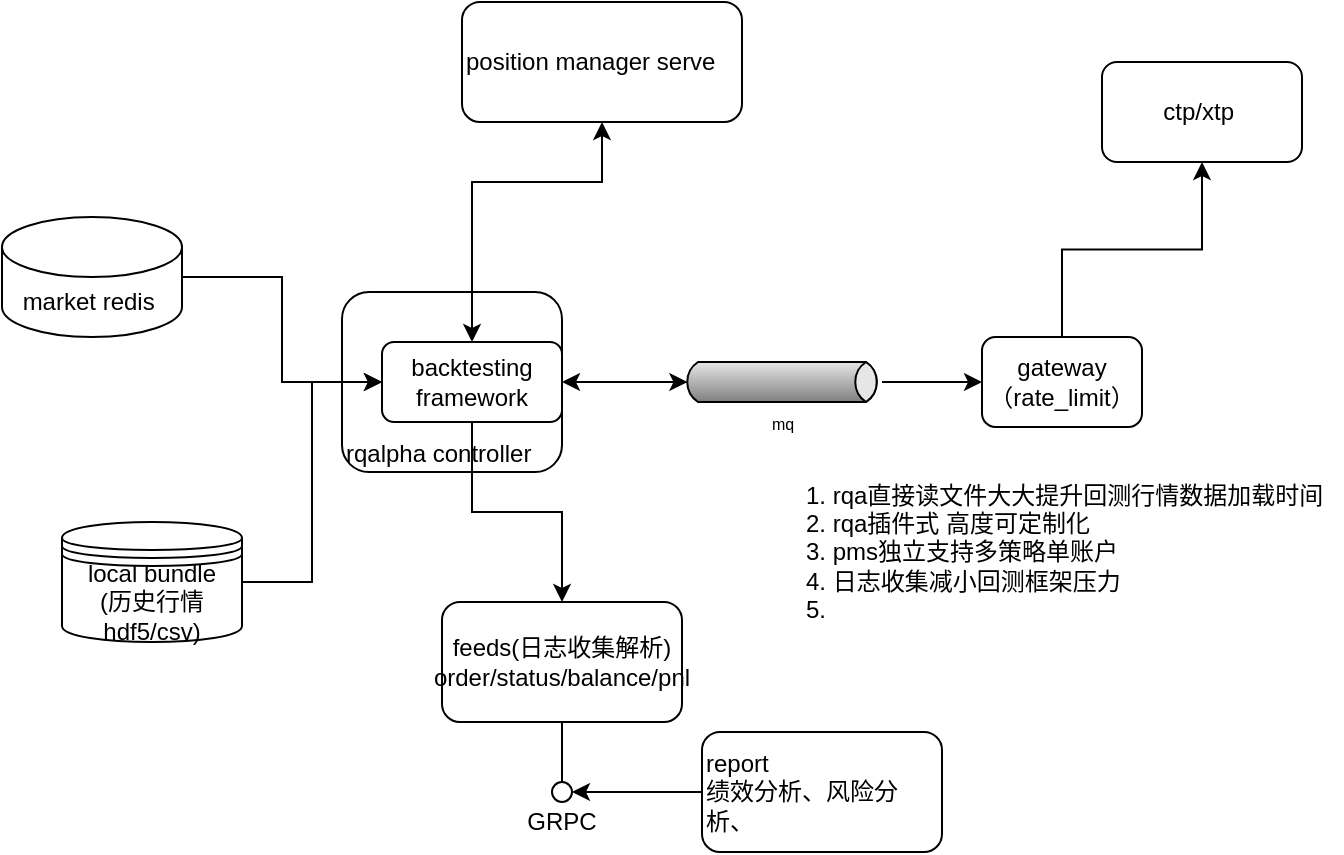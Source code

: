 <mxfile version="14.6.13" type="github">
  <diagram id="LbgJ2c9QYQZxwTp2DWUs" name="第 1 页">
    <mxGraphModel dx="1422" dy="762" grid="1" gridSize="10" guides="1" tooltips="1" connect="1" arrows="1" fold="1" page="1" pageScale="1" pageWidth="827" pageHeight="1169" math="0" shadow="0">
      <root>
        <mxCell id="0" />
        <mxCell id="1" parent="0" />
        <mxCell id="CKGwr8iKtlh2cWjCqH39-9" value="local bundle&lt;br&gt;(历史行情hdf5/csv)" style="shape=datastore;whiteSpace=wrap;html=1;" vertex="1" parent="1">
          <mxGeometry x="80" y="490" width="90" height="60" as="geometry" />
        </mxCell>
        <mxCell id="CKGwr8iKtlh2cWjCqH39-12" value="" style="group;verticalAlign=bottom;" vertex="1" connectable="0" parent="1">
          <mxGeometry x="230" y="370" width="110" height="90" as="geometry" />
        </mxCell>
        <mxCell id="CKGwr8iKtlh2cWjCqH39-8" value="rqalpha controller" style="rounded=1;whiteSpace=wrap;html=1;align=left;verticalAlign=bottom;" vertex="1" parent="CKGwr8iKtlh2cWjCqH39-12">
          <mxGeometry x="-10" y="5" width="110" height="90" as="geometry" />
        </mxCell>
        <mxCell id="CKGwr8iKtlh2cWjCqH39-1" value=" backtesting framework" style="rounded=1;whiteSpace=wrap;html=1;" vertex="1" parent="CKGwr8iKtlh2cWjCqH39-12">
          <mxGeometry x="10" y="30" width="90" height="40" as="geometry" />
        </mxCell>
        <mxCell id="CKGwr8iKtlh2cWjCqH39-23" style="edgeStyle=orthogonalEdgeStyle;rounded=0;orthogonalLoop=1;jettySize=auto;html=1;exitX=0.5;exitY=1;exitDx=0;exitDy=0;startArrow=classic;startFill=1;endArrow=none;endFill=0;" edge="1" parent="CKGwr8iKtlh2cWjCqH39-12" source="CKGwr8iKtlh2cWjCqH39-8" target="CKGwr8iKtlh2cWjCqH39-8">
          <mxGeometry relative="1" as="geometry" />
        </mxCell>
        <mxCell id="CKGwr8iKtlh2cWjCqH39-14" value="position manager serve" style="rounded=1;whiteSpace=wrap;html=1;align=left;" vertex="1" parent="1">
          <mxGeometry x="280" y="230" width="140" height="60" as="geometry" />
        </mxCell>
        <mxCell id="CKGwr8iKtlh2cWjCqH39-15" style="edgeStyle=orthogonalEdgeStyle;rounded=0;orthogonalLoop=1;jettySize=auto;html=1;entryX=0.5;entryY=1;entryDx=0;entryDy=0;startArrow=classic;startFill=1;exitX=0.5;exitY=0;exitDx=0;exitDy=0;" edge="1" parent="1" source="CKGwr8iKtlh2cWjCqH39-1" target="CKGwr8iKtlh2cWjCqH39-14">
          <mxGeometry relative="1" as="geometry">
            <Array as="points">
              <mxPoint x="285" y="320" />
              <mxPoint x="350" y="320" />
            </Array>
          </mxGeometry>
        </mxCell>
        <mxCell id="CKGwr8iKtlh2cWjCqH39-29" style="edgeStyle=orthogonalEdgeStyle;rounded=0;orthogonalLoop=1;jettySize=auto;html=1;entryX=0;entryY=0.5;entryDx=0;entryDy=0;startArrow=none;startFill=0;endArrow=classic;endFill=1;" edge="1" parent="1" source="CKGwr8iKtlh2cWjCqH39-16" target="CKGwr8iKtlh2cWjCqH39-28">
          <mxGeometry relative="1" as="geometry" />
        </mxCell>
        <mxCell id="CKGwr8iKtlh2cWjCqH39-16" value="mq" style="strokeWidth=1;outlineConnect=0;dashed=0;align=center;html=1;fontSize=8;shape=mxgraph.eip.messageChannel;verticalLabelPosition=bottom;labelBackgroundColor=#ffffff;verticalAlign=top;" vertex="1" parent="1">
          <mxGeometry x="390" y="410" width="100" height="20" as="geometry" />
        </mxCell>
        <mxCell id="CKGwr8iKtlh2cWjCqH39-17" style="edgeStyle=orthogonalEdgeStyle;rounded=0;orthogonalLoop=1;jettySize=auto;html=1;entryX=0;entryY=0.5;entryDx=2.7;entryDy=0;entryPerimeter=0;startArrow=classic;startFill=1;" edge="1" parent="1" source="CKGwr8iKtlh2cWjCqH39-1" target="CKGwr8iKtlh2cWjCqH39-16">
          <mxGeometry relative="1" as="geometry" />
        </mxCell>
        <mxCell id="CKGwr8iKtlh2cWjCqH39-18" value="ctp/xtp&amp;nbsp;" style="rounded=1;whiteSpace=wrap;html=1;align=center;" vertex="1" parent="1">
          <mxGeometry x="600" y="260" width="100" height="50" as="geometry" />
        </mxCell>
        <mxCell id="CKGwr8iKtlh2cWjCqH39-10" style="edgeStyle=orthogonalEdgeStyle;rounded=0;orthogonalLoop=1;jettySize=auto;html=1;entryX=1;entryY=0.5;entryDx=0;entryDy=0;endArrow=none;endFill=0;startArrow=classic;startFill=1;" edge="1" parent="1" source="CKGwr8iKtlh2cWjCqH39-1" target="CKGwr8iKtlh2cWjCqH39-9">
          <mxGeometry relative="1" as="geometry" />
        </mxCell>
        <mxCell id="CKGwr8iKtlh2cWjCqH39-26" value="" style="group" vertex="1" connectable="0" parent="1">
          <mxGeometry x="270" y="530" width="120" height="100" as="geometry" />
        </mxCell>
        <mxCell id="CKGwr8iKtlh2cWjCqH39-22" value="feeds(日志收集解析)&lt;br&gt;order/status/balance/pnl" style="rounded=1;whiteSpace=wrap;html=1;align=center;" vertex="1" parent="CKGwr8iKtlh2cWjCqH39-26">
          <mxGeometry width="120" height="60" as="geometry" />
        </mxCell>
        <mxCell id="CKGwr8iKtlh2cWjCqH39-25" style="edgeStyle=orthogonalEdgeStyle;rounded=0;orthogonalLoop=1;jettySize=auto;html=1;entryX=0.5;entryY=1;entryDx=0;entryDy=0;startArrow=none;startFill=0;endArrow=none;endFill=0;" edge="1" parent="CKGwr8iKtlh2cWjCqH39-26" source="CKGwr8iKtlh2cWjCqH39-24" target="CKGwr8iKtlh2cWjCqH39-22">
          <mxGeometry relative="1" as="geometry" />
        </mxCell>
        <mxCell id="CKGwr8iKtlh2cWjCqH39-24" value="&amp;nbsp; &amp;nbsp; &amp;nbsp; &amp;nbsp; &lt;br&gt;&lt;br&gt;GRPC" style="ellipse;whiteSpace=wrap;html=1;aspect=fixed;align=center;direction=south;" vertex="1" parent="CKGwr8iKtlh2cWjCqH39-26">
          <mxGeometry x="55" y="90" width="10" height="10" as="geometry" />
        </mxCell>
        <mxCell id="CKGwr8iKtlh2cWjCqH39-27" style="edgeStyle=orthogonalEdgeStyle;rounded=0;orthogonalLoop=1;jettySize=auto;html=1;entryX=0.5;entryY=0;entryDx=0;entryDy=0;startArrow=none;startFill=0;endArrow=classic;endFill=1;" edge="1" parent="1" source="CKGwr8iKtlh2cWjCqH39-1" target="CKGwr8iKtlh2cWjCqH39-22">
          <mxGeometry relative="1" as="geometry" />
        </mxCell>
        <mxCell id="CKGwr8iKtlh2cWjCqH39-30" style="edgeStyle=orthogonalEdgeStyle;rounded=0;orthogonalLoop=1;jettySize=auto;html=1;entryX=0.5;entryY=1;entryDx=0;entryDy=0;startArrow=none;startFill=0;endArrow=classic;endFill=1;" edge="1" parent="1" source="CKGwr8iKtlh2cWjCqH39-28" target="CKGwr8iKtlh2cWjCqH39-18">
          <mxGeometry relative="1" as="geometry" />
        </mxCell>
        <mxCell id="CKGwr8iKtlh2cWjCqH39-28" value="gateway&lt;br&gt;（rate_limit）" style="rounded=1;whiteSpace=wrap;html=1;align=center;" vertex="1" parent="1">
          <mxGeometry x="540" y="397.5" width="80" height="45" as="geometry" />
        </mxCell>
        <mxCell id="CKGwr8iKtlh2cWjCqH39-37" style="edgeStyle=orthogonalEdgeStyle;rounded=0;orthogonalLoop=1;jettySize=auto;html=1;entryX=0;entryY=0.5;entryDx=0;entryDy=0;startArrow=none;startFill=0;endArrow=classic;endFill=1;" edge="1" parent="1" source="CKGwr8iKtlh2cWjCqH39-36" target="CKGwr8iKtlh2cWjCqH39-1">
          <mxGeometry relative="1" as="geometry" />
        </mxCell>
        <mxCell id="CKGwr8iKtlh2cWjCqH39-36" value="market redis&amp;nbsp;" style="shape=cylinder3;whiteSpace=wrap;html=1;boundedLbl=1;backgroundOutline=1;size=15;align=center;" vertex="1" parent="1">
          <mxGeometry x="50" y="337.5" width="90" height="60" as="geometry" />
        </mxCell>
        <mxCell id="CKGwr8iKtlh2cWjCqH39-38" value="&lt;br&gt;&lt;div&gt;&lt;span&gt;1. rqa直接读文件大大提升回测行情数据加载时间&lt;/span&gt;&lt;/div&gt;&lt;div&gt;&lt;span&gt;2. rqa插件式 高度可定制化&lt;/span&gt;&lt;/div&gt;&lt;div&gt;&lt;span&gt;3. pms独立支持多策略单账户&lt;/span&gt;&lt;/div&gt;&lt;div&gt;&lt;span&gt;4. 日志收集减小回测框架压力&lt;/span&gt;&lt;/div&gt;&lt;div&gt;&lt;span&gt;5.&amp;nbsp;&lt;/span&gt;&lt;/div&gt;&lt;div&gt;&lt;span&gt;&lt;br&gt;&lt;/span&gt;&lt;/div&gt;" style="text;html=1;align=left;verticalAlign=middle;resizable=0;points=[];autosize=1;strokeColor=none;" vertex="1" parent="1">
          <mxGeometry x="450" y="455" width="270" height="100" as="geometry" />
        </mxCell>
        <mxCell id="CKGwr8iKtlh2cWjCqH39-40" style="edgeStyle=orthogonalEdgeStyle;rounded=0;orthogonalLoop=1;jettySize=auto;html=1;entryX=0.5;entryY=0;entryDx=0;entryDy=0;startArrow=none;startFill=0;endArrow=classic;endFill=1;" edge="1" parent="1" source="CKGwr8iKtlh2cWjCqH39-39" target="CKGwr8iKtlh2cWjCqH39-24">
          <mxGeometry relative="1" as="geometry" />
        </mxCell>
        <mxCell id="CKGwr8iKtlh2cWjCqH39-39" value="report &lt;br&gt;绩效分析、风险分析、" style="rounded=1;whiteSpace=wrap;html=1;align=left;" vertex="1" parent="1">
          <mxGeometry x="400" y="595" width="120" height="60" as="geometry" />
        </mxCell>
      </root>
    </mxGraphModel>
  </diagram>
</mxfile>
